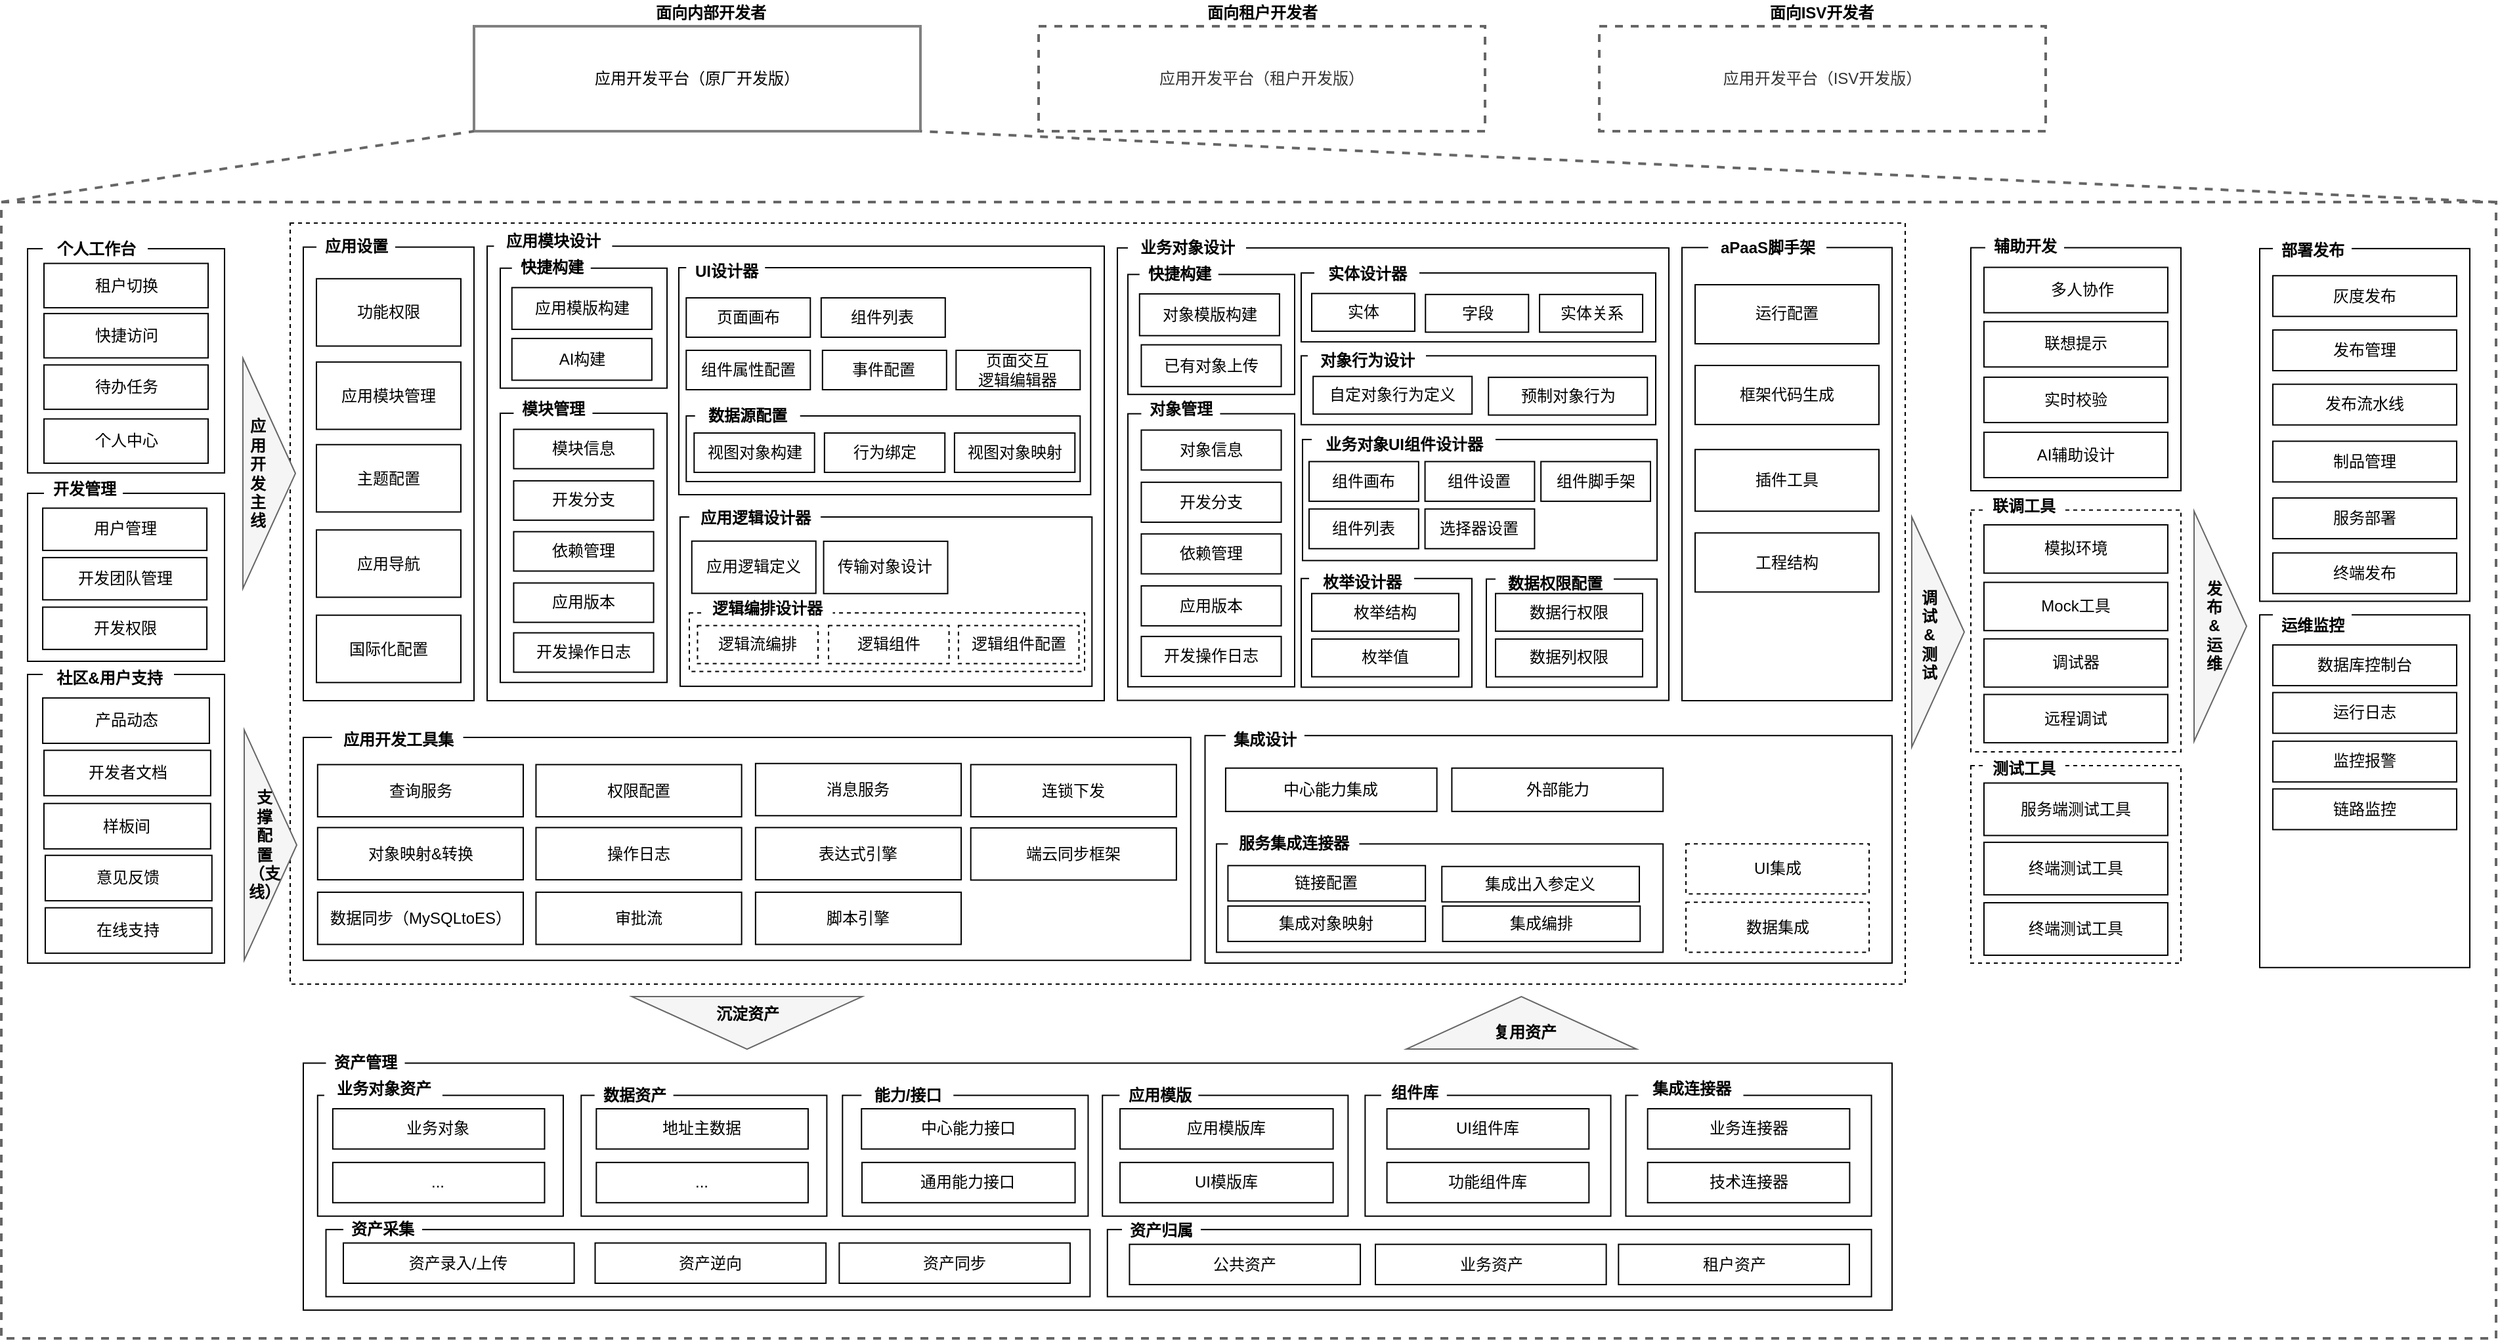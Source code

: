 <mxfile version="21.6.8" type="github">
  <diagram name="第 1 页" id="xmJqY_Tj51D9jGePW122">
    <mxGraphModel dx="2913" dy="1405" grid="1" gridSize="10" guides="1" tooltips="1" connect="1" arrows="1" fold="1" page="1" pageScale="1" pageWidth="827" pageHeight="1169" math="0" shadow="0">
      <root>
        <mxCell id="0" />
        <mxCell id="1" parent="0" />
        <mxCell id="SXPwLM-RpyXHiSAYzyNN-1" value="" style="rounded=0;whiteSpace=wrap;html=1;dashed=1;" vertex="1" parent="1">
          <mxGeometry x="30" y="180" width="1230" height="580" as="geometry" />
        </mxCell>
        <mxCell id="SXPwLM-RpyXHiSAYzyNN-2" value="" style="rounded=0;whiteSpace=wrap;html=1;dashed=1;strokeWidth=2;strokeColor=#666666;fontColor=#333333;fillColor=none;" vertex="1" parent="1">
          <mxGeometry x="-190" y="164" width="1900" height="866" as="geometry" />
        </mxCell>
        <mxCell id="SXPwLM-RpyXHiSAYzyNN-3" value="" style="triangle;whiteSpace=wrap;html=1;strokeColor=#666666;fillColor=#f5f5f5;rotation=0;fontColor=#333333;" vertex="1" parent="1">
          <mxGeometry x="1480" y="399.6" width="40" height="175.36" as="geometry" />
        </mxCell>
        <mxCell id="SXPwLM-RpyXHiSAYzyNN-4" value="应用开发平台（原厂开发版）" style="rounded=0;whiteSpace=wrap;html=1;strokeWidth=2;strokeColor=#808080;" vertex="1" parent="1">
          <mxGeometry x="170" y="30" width="340" height="80" as="geometry" />
        </mxCell>
        <mxCell id="SXPwLM-RpyXHiSAYzyNN-5" value="&lt;span&gt;应用开发平台（租户开发版）&lt;/span&gt;" style="rounded=0;whiteSpace=wrap;html=1;dashed=1;strokeWidth=2;strokeColor=#666666;fontColor=#333333;fillColor=none;" vertex="1" parent="1">
          <mxGeometry x="600" y="30" width="340" height="80" as="geometry" />
        </mxCell>
        <mxCell id="SXPwLM-RpyXHiSAYzyNN-6" value="应用开发平台（ISV开发版）" style="rounded=0;whiteSpace=wrap;html=1;dashed=1;strokeWidth=2;strokeColor=#666666;fontColor=#333333;fillColor=none;" vertex="1" parent="1">
          <mxGeometry x="1027" y="30" width="340" height="80" as="geometry" />
        </mxCell>
        <mxCell id="SXPwLM-RpyXHiSAYzyNN-7" value="" style="endArrow=none;html=1;entryX=1;entryY=1;entryDx=0;entryDy=0;dashed=1;exitX=1;exitY=0;exitDx=0;exitDy=0;strokeWidth=2;fillColor=#f5f5f5;strokeColor=#666666;" edge="1" parent="1" source="SXPwLM-RpyXHiSAYzyNN-2" target="SXPwLM-RpyXHiSAYzyNN-4">
          <mxGeometry width="50" height="50" relative="1" as="geometry">
            <mxPoint x="1240" y="160" as="sourcePoint" />
            <mxPoint x="180" y="130" as="targetPoint" />
          </mxGeometry>
        </mxCell>
        <mxCell id="SXPwLM-RpyXHiSAYzyNN-8" value="&lt;b&gt;面向内部开发者&lt;/b&gt;" style="text;html=1;align=center;verticalAlign=middle;resizable=0;points=[];autosize=1;" vertex="1" parent="1">
          <mxGeometry x="300" y="10" width="100" height="20" as="geometry" />
        </mxCell>
        <mxCell id="SXPwLM-RpyXHiSAYzyNN-9" value="&lt;b&gt;面向租户开发者&lt;/b&gt;" style="text;html=1;align=center;verticalAlign=middle;resizable=0;points=[];autosize=1;" vertex="1" parent="1">
          <mxGeometry x="720" y="10" width="100" height="20" as="geometry" />
        </mxCell>
        <mxCell id="SXPwLM-RpyXHiSAYzyNN-10" value="&lt;b&gt;面向ISV开发者&lt;/b&gt;" style="text;html=1;align=center;verticalAlign=middle;resizable=0;points=[];autosize=1;" vertex="1" parent="1">
          <mxGeometry x="1151" y="10" width="90" height="20" as="geometry" />
        </mxCell>
        <mxCell id="SXPwLM-RpyXHiSAYzyNN-11" value="" style="endArrow=none;html=1;entryX=0;entryY=1;entryDx=0;entryDy=0;dashed=1;exitX=0;exitY=0;exitDx=0;exitDy=0;strokeWidth=2;fillColor=#f5f5f5;strokeColor=#666666;" edge="1" parent="1" source="SXPwLM-RpyXHiSAYzyNN-2" target="SXPwLM-RpyXHiSAYzyNN-4">
          <mxGeometry width="50" height="50" relative="1" as="geometry">
            <mxPoint x="1930" y="10" as="sourcePoint" />
            <mxPoint x="1881.02" y="-199.08" as="targetPoint" />
          </mxGeometry>
        </mxCell>
        <mxCell id="SXPwLM-RpyXHiSAYzyNN-12" value="" style="rounded=0;whiteSpace=wrap;html=1;dashed=1;" vertex="1" parent="1">
          <mxGeometry x="1310" y="593.5" width="160" height="150.5" as="geometry" />
        </mxCell>
        <mxCell id="SXPwLM-RpyXHiSAYzyNN-13" value="" style="rounded=0;whiteSpace=wrap;html=1;dashed=1;" vertex="1" parent="1">
          <mxGeometry x="1310" y="398.73" width="160" height="184.27" as="geometry" />
        </mxCell>
        <mxCell id="SXPwLM-RpyXHiSAYzyNN-14" value="" style="rounded=0;whiteSpace=wrap;html=1;" vertex="1" parent="1">
          <mxGeometry x="180" y="197.62" width="470" height="346.38" as="geometry" />
        </mxCell>
        <mxCell id="SXPwLM-RpyXHiSAYzyNN-15" value="" style="rounded=0;whiteSpace=wrap;html=1;" vertex="1" parent="1">
          <mxGeometry x="1090" y="198.67" width="160" height="345.33" as="geometry" />
        </mxCell>
        <mxCell id="SXPwLM-RpyXHiSAYzyNN-16" value="&lt;b&gt;aPaaS脚手架&lt;/b&gt;" style="text;html=1;align=center;verticalAlign=middle;resizable=0;points=[];autosize=1;fillColor=#ffffff;dashed=1;" vertex="1" parent="1">
          <mxGeometry x="1110" y="188.79" width="90" height="20" as="geometry" />
        </mxCell>
        <mxCell id="SXPwLM-RpyXHiSAYzyNN-17" value="" style="rounded=0;whiteSpace=wrap;html=1;" vertex="1" parent="1">
          <mxGeometry x="326" y="214" width="313.65" height="173" as="geometry" />
        </mxCell>
        <mxCell id="SXPwLM-RpyXHiSAYzyNN-18" value="&lt;b&gt;应用模块设计&lt;/b&gt;" style="text;html=1;align=center;verticalAlign=middle;resizable=0;points=[];autosize=1;fillColor=#ffffff;" vertex="1" parent="1">
          <mxGeometry x="185.215" y="184" width="90" height="20" as="geometry" />
        </mxCell>
        <mxCell id="SXPwLM-RpyXHiSAYzyNN-19" value="&lt;b&gt;UI设计器&lt;/b&gt;" style="text;html=1;align=center;verticalAlign=middle;resizable=0;points=[];autosize=1;fillColor=#ffffff;" vertex="1" parent="1">
          <mxGeometry x="331.645" y="207.0" width="60" height="20" as="geometry" />
        </mxCell>
        <mxCell id="SXPwLM-RpyXHiSAYzyNN-20" value="" style="rounded=0;whiteSpace=wrap;html=1;" vertex="1" parent="1">
          <mxGeometry x="331.65" y="326.99" width="300" height="50.01" as="geometry" />
        </mxCell>
        <mxCell id="SXPwLM-RpyXHiSAYzyNN-21" value="页面画布" style="rounded=0;whiteSpace=wrap;html=1;" vertex="1" parent="1">
          <mxGeometry x="331.65" y="237" width="94.49" height="30" as="geometry" />
        </mxCell>
        <mxCell id="SXPwLM-RpyXHiSAYzyNN-22" value="事件配置" style="rounded=0;whiteSpace=wrap;html=1;" vertex="1" parent="1">
          <mxGeometry x="435.4" y="277.0" width="94.49" height="30" as="geometry" />
        </mxCell>
        <mxCell id="SXPwLM-RpyXHiSAYzyNN-23" value="组件列表" style="rounded=0;whiteSpace=wrap;html=1;" vertex="1" parent="1">
          <mxGeometry x="434.41" y="237" width="94.49" height="30" as="geometry" />
        </mxCell>
        <mxCell id="SXPwLM-RpyXHiSAYzyNN-24" value="页面交互&lt;br&gt;逻辑编辑器" style="rounded=0;whiteSpace=wrap;html=1;" vertex="1" parent="1">
          <mxGeometry x="537.16" y="277.0" width="94.49" height="30" as="geometry" />
        </mxCell>
        <mxCell id="SXPwLM-RpyXHiSAYzyNN-25" value="" style="rounded=0;whiteSpace=wrap;html=1;" vertex="1" parent="1">
          <mxGeometry x="327" y="404" width="313.65" height="129.05" as="geometry" />
        </mxCell>
        <mxCell id="SXPwLM-RpyXHiSAYzyNN-26" value="&lt;b&gt;应用逻辑设计器&lt;/b&gt;" style="text;html=1;align=center;verticalAlign=middle;resizable=0;points=[];autosize=1;fillColor=#ffffff;" vertex="1" parent="1">
          <mxGeometry x="333.995" y="395.31" width="100" height="20" as="geometry" />
        </mxCell>
        <mxCell id="SXPwLM-RpyXHiSAYzyNN-27" value="组件属性配置" style="rounded=0;whiteSpace=wrap;html=1;" vertex="1" parent="1">
          <mxGeometry x="331.65" y="277.0" width="94.49" height="30" as="geometry" />
        </mxCell>
        <mxCell id="SXPwLM-RpyXHiSAYzyNN-28" value="&lt;span&gt;&lt;b&gt;数据源配置&lt;/b&gt;&lt;/span&gt;" style="text;html=1;align=center;verticalAlign=middle;resizable=0;points=[];autosize=1;fillColor=#ffffff;" vertex="1" parent="1">
          <mxGeometry x="338.35" y="317.0" width="80" height="20" as="geometry" />
        </mxCell>
        <mxCell id="SXPwLM-RpyXHiSAYzyNN-29" value="终端测试工具" style="rounded=0;whiteSpace=wrap;html=1;fillColor=#ffffff;" vertex="1" parent="1">
          <mxGeometry x="1320" y="651.94" width="140" height="40" as="geometry" />
        </mxCell>
        <mxCell id="SXPwLM-RpyXHiSAYzyNN-30" value="服务端测试工具" style="rounded=0;whiteSpace=wrap;html=1;fillColor=#ffffff;" vertex="1" parent="1">
          <mxGeometry x="1320" y="606.75" width="140" height="40" as="geometry" />
        </mxCell>
        <mxCell id="SXPwLM-RpyXHiSAYzyNN-31" value="终端测试工具" style="rounded=0;whiteSpace=wrap;html=1;fillColor=#ffffff;" vertex="1" parent="1">
          <mxGeometry x="1320" y="698.0" width="140" height="40" as="geometry" />
        </mxCell>
        <mxCell id="SXPwLM-RpyXHiSAYzyNN-32" value="" style="rounded=0;whiteSpace=wrap;html=1;" vertex="1" parent="1">
          <mxGeometry x="1310" y="198.77" width="160" height="185.23" as="geometry" />
        </mxCell>
        <mxCell id="SXPwLM-RpyXHiSAYzyNN-33" value="&lt;b&gt;辅助开发&lt;/b&gt;" style="text;html=1;align=center;verticalAlign=middle;resizable=0;points=[];autosize=1;fillColor=#ffffff;dashed=1;" vertex="1" parent="1">
          <mxGeometry x="1321" y="187.79" width="60" height="20" as="geometry" />
        </mxCell>
        <mxCell id="SXPwLM-RpyXHiSAYzyNN-34" value="&lt;b&gt;联调工具&lt;/b&gt;" style="text;html=1;align=center;verticalAlign=middle;resizable=0;points=[];autosize=1;fillColor=#ffffff;dashed=1;" vertex="1" parent="1">
          <mxGeometry x="1320" y="386.27" width="60" height="20" as="geometry" />
        </mxCell>
        <mxCell id="SXPwLM-RpyXHiSAYzyNN-35" value="&lt;b&gt;测试工具&lt;/b&gt;" style="text;html=1;align=center;verticalAlign=middle;resizable=0;points=[];autosize=1;fillColor=#ffffff;" vertex="1" parent="1">
          <mxGeometry x="1320" y="586" width="60" height="20" as="geometry" />
        </mxCell>
        <mxCell id="SXPwLM-RpyXHiSAYzyNN-36" value="运行配置" style="rounded=0;whiteSpace=wrap;html=1;" vertex="1" parent="1">
          <mxGeometry x="1100" y="226.98" width="140" height="45.027" as="geometry" />
        </mxCell>
        <mxCell id="SXPwLM-RpyXHiSAYzyNN-37" value="框架代码生成" style="rounded=0;whiteSpace=wrap;html=1;" vertex="1" parent="1">
          <mxGeometry x="1100" y="288.527" width="140" height="45.027" as="geometry" />
        </mxCell>
        <mxCell id="SXPwLM-RpyXHiSAYzyNN-38" value="插件工具" style="rounded=0;whiteSpace=wrap;html=1;fillColor=#ffffff;" vertex="1" parent="1">
          <mxGeometry x="1100" y="352.6" width="140" height="47" as="geometry" />
        </mxCell>
        <mxCell id="SXPwLM-RpyXHiSAYzyNN-39" value="" style="group" vertex="1" connectable="0" parent="1">
          <mxGeometry x="40" y="810" width="1210" height="198.45" as="geometry" />
        </mxCell>
        <mxCell id="SXPwLM-RpyXHiSAYzyNN-40" value="" style="group" vertex="1" connectable="0" parent="SXPwLM-RpyXHiSAYzyNN-39">
          <mxGeometry width="1210" height="198.45" as="geometry" />
        </mxCell>
        <mxCell id="SXPwLM-RpyXHiSAYzyNN-41" value="" style="rounded=0;whiteSpace=wrap;html=1;" vertex="1" parent="SXPwLM-RpyXHiSAYzyNN-40">
          <mxGeometry y="10.229" width="1210" height="188.221" as="geometry" />
        </mxCell>
        <mxCell id="SXPwLM-RpyXHiSAYzyNN-42" value="&lt;b&gt;资产管理&lt;/b&gt;" style="text;html=1;align=center;verticalAlign=middle;resizable=0;points=[];autosize=1;fillColor=#ffffff;" vertex="1" parent="SXPwLM-RpyXHiSAYzyNN-40">
          <mxGeometry x="17.263" width="60" height="20" as="geometry" />
        </mxCell>
        <mxCell id="SXPwLM-RpyXHiSAYzyNN-43" value="" style="group" vertex="1" connectable="0" parent="SXPwLM-RpyXHiSAYzyNN-40">
          <mxGeometry x="17.263" y="126.844" width="1177.043" height="61.376" as="geometry" />
        </mxCell>
        <mxCell id="SXPwLM-RpyXHiSAYzyNN-44" value="" style="rounded=0;whiteSpace=wrap;html=1;fillColor=#ffffff;" vertex="1" parent="SXPwLM-RpyXHiSAYzyNN-43">
          <mxGeometry y="10.229" width="581.909" height="51.147" as="geometry" />
        </mxCell>
        <mxCell id="SXPwLM-RpyXHiSAYzyNN-45" value="&lt;b&gt;资产采集&lt;/b&gt;" style="text;html=1;align=center;verticalAlign=middle;resizable=0;points=[];autosize=1;fillColor=#ffffff;" vertex="1" parent="SXPwLM-RpyXHiSAYzyNN-43">
          <mxGeometry x="13.225" width="60" height="20" as="geometry" />
        </mxCell>
        <mxCell id="SXPwLM-RpyXHiSAYzyNN-46" value="资产录入/上传" style="rounded=0;whiteSpace=wrap;html=1;fillColor=#ffffff;" vertex="1" parent="SXPwLM-RpyXHiSAYzyNN-43">
          <mxGeometry x="13.225" y="20.459" width="175.814" height="30.688" as="geometry" />
        </mxCell>
        <mxCell id="SXPwLM-RpyXHiSAYzyNN-47" value="资产逆向" style="rounded=0;whiteSpace=wrap;html=1;fillColor=#ffffff;" vertex="1" parent="SXPwLM-RpyXHiSAYzyNN-43">
          <mxGeometry x="204.991" y="20.459" width="175.814" height="30.688" as="geometry" />
        </mxCell>
        <mxCell id="SXPwLM-RpyXHiSAYzyNN-48" value="资产同步" style="rounded=0;whiteSpace=wrap;html=1;fillColor=#ffffff;" vertex="1" parent="SXPwLM-RpyXHiSAYzyNN-43">
          <mxGeometry x="390.91" y="20.459" width="175.814" height="30.688" as="geometry" />
        </mxCell>
        <mxCell id="SXPwLM-RpyXHiSAYzyNN-49" value="" style="rounded=0;whiteSpace=wrap;html=1;fillColor=#ffffff;" vertex="1" parent="SXPwLM-RpyXHiSAYzyNN-43">
          <mxGeometry x="595.134" y="10.229" width="581.909" height="51.147" as="geometry" />
        </mxCell>
        <mxCell id="SXPwLM-RpyXHiSAYzyNN-50" value="&lt;b&gt;资产归属&lt;/b&gt;" style="text;html=1;align=center;verticalAlign=middle;resizable=0;points=[];autosize=1;fillColor=#ffffff;" vertex="1" parent="SXPwLM-RpyXHiSAYzyNN-43">
          <mxGeometry x="606.23" y="1.023" width="60" height="20" as="geometry" />
        </mxCell>
        <mxCell id="SXPwLM-RpyXHiSAYzyNN-51" value="公共资产" style="rounded=0;whiteSpace=wrap;html=1;fillColor=#ffffff;" vertex="1" parent="SXPwLM-RpyXHiSAYzyNN-43">
          <mxGeometry x="611.958" y="21.482" width="175.814" height="30.688" as="geometry" />
        </mxCell>
        <mxCell id="SXPwLM-RpyXHiSAYzyNN-52" value="业务资产" style="rounded=0;whiteSpace=wrap;html=1;fillColor=#ffffff;" vertex="1" parent="SXPwLM-RpyXHiSAYzyNN-43">
          <mxGeometry x="799.239" y="21.482" width="175.814" height="30.688" as="geometry" />
        </mxCell>
        <mxCell id="SXPwLM-RpyXHiSAYzyNN-53" value="租户资产" style="rounded=0;whiteSpace=wrap;html=1;fillColor=#ffffff;" vertex="1" parent="SXPwLM-RpyXHiSAYzyNN-43">
          <mxGeometry x="984.395" y="21.482" width="175.814" height="30.688" as="geometry" />
        </mxCell>
        <mxCell id="SXPwLM-RpyXHiSAYzyNN-54" value="" style="group" vertex="1" connectable="0" parent="SXPwLM-RpyXHiSAYzyNN-40">
          <mxGeometry x="10.901" y="20.459" width="1183.402" height="106.386" as="geometry" />
        </mxCell>
        <mxCell id="SXPwLM-RpyXHiSAYzyNN-55" value="" style="rounded=0;whiteSpace=wrap;html=1;fillColor=#ffffff;" vertex="1" parent="SXPwLM-RpyXHiSAYzyNN-54">
          <mxGeometry x="200.727" y="14.321" width="187.075" height="92.064" as="geometry" />
        </mxCell>
        <mxCell id="SXPwLM-RpyXHiSAYzyNN-56" value="" style="rounded=0;whiteSpace=wrap;html=1;fillColor=#ffffff;" vertex="1" parent="SXPwLM-RpyXHiSAYzyNN-54">
          <mxGeometry x="399.747" y="14.321" width="187.075" height="92.064" as="geometry" />
        </mxCell>
        <mxCell id="SXPwLM-RpyXHiSAYzyNN-57" value="" style="rounded=0;whiteSpace=wrap;html=1;fillColor=#ffffff;" vertex="1" parent="SXPwLM-RpyXHiSAYzyNN-54">
          <mxGeometry x="597.714" y="14.321" width="187.075" height="92.064" as="geometry" />
        </mxCell>
        <mxCell id="SXPwLM-RpyXHiSAYzyNN-58" value="" style="rounded=0;whiteSpace=wrap;html=1;fillColor=#ffffff;" vertex="1" parent="SXPwLM-RpyXHiSAYzyNN-54">
          <mxGeometry x="797.786" y="14.321" width="187.075" height="92.064" as="geometry" />
        </mxCell>
        <mxCell id="SXPwLM-RpyXHiSAYzyNN-59" value="&lt;b&gt;应用模版&lt;/b&gt;" style="text;html=1;align=center;verticalAlign=middle;resizable=0;points=[];autosize=1;fillColor=#ffffff;" vertex="1" parent="SXPwLM-RpyXHiSAYzyNN-54">
          <mxGeometry x="610.762" y="4.092" width="60" height="20" as="geometry" />
        </mxCell>
        <mxCell id="SXPwLM-RpyXHiSAYzyNN-60" value="&lt;b&gt;组件库&lt;/b&gt;" style="text;html=1;align=center;verticalAlign=middle;resizable=0;points=[];autosize=1;fillColor=#ffffff;" vertex="1" parent="SXPwLM-RpyXHiSAYzyNN-54">
          <mxGeometry x="810.007" y="2.048" width="50" height="20" as="geometry" />
        </mxCell>
        <mxCell id="SXPwLM-RpyXHiSAYzyNN-61" value="UI组件库" style="rounded=0;whiteSpace=wrap;html=1;fillColor=#ffffff;" vertex="1" parent="SXPwLM-RpyXHiSAYzyNN-54">
          <mxGeometry x="814.391" y="24.55" width="153.866" height="30.688" as="geometry" />
        </mxCell>
        <mxCell id="SXPwLM-RpyXHiSAYzyNN-62" value="应用模版库" style="rounded=0;whiteSpace=wrap;html=1;fillColor=#ffffff;" vertex="1" parent="SXPwLM-RpyXHiSAYzyNN-54">
          <mxGeometry x="611.119" y="24.55" width="162.297" height="30.688" as="geometry" />
        </mxCell>
        <mxCell id="SXPwLM-RpyXHiSAYzyNN-63" value="功能组件库" style="rounded=0;whiteSpace=wrap;html=1;fillColor=#ffffff;" vertex="1" parent="SXPwLM-RpyXHiSAYzyNN-54">
          <mxGeometry x="814.391" y="65.468" width="153.866" height="30.688" as="geometry" />
        </mxCell>
        <mxCell id="SXPwLM-RpyXHiSAYzyNN-64" value="&lt;b&gt;能力/接口&lt;/b&gt;" style="text;html=1;align=center;verticalAlign=middle;resizable=0;points=[];autosize=1;fillColor=#ffffff;" vertex="1" parent="SXPwLM-RpyXHiSAYzyNN-54">
          <mxGeometry x="414.224" y="4.092" width="70" height="20" as="geometry" />
        </mxCell>
        <mxCell id="SXPwLM-RpyXHiSAYzyNN-65" value="通用能力接口" style="rounded=0;whiteSpace=wrap;html=1;fillColor=#ffffff;" vertex="1" parent="SXPwLM-RpyXHiSAYzyNN-54">
          <mxGeometry x="414.584" y="65.468" width="162.297" height="30.688" as="geometry" />
        </mxCell>
        <mxCell id="SXPwLM-RpyXHiSAYzyNN-66" value="&lt;b&gt;数据资产&lt;/b&gt;" style="text;html=1;align=center;verticalAlign=middle;resizable=0;points=[];autosize=1;fillColor=#ffffff;" vertex="1" parent="SXPwLM-RpyXHiSAYzyNN-54">
          <mxGeometry x="210.925" y="4.092" width="60" height="20" as="geometry" />
        </mxCell>
        <mxCell id="SXPwLM-RpyXHiSAYzyNN-67" value="地址主数据" style="rounded=0;whiteSpace=wrap;html=1;fillColor=#ffffff;" vertex="1" parent="SXPwLM-RpyXHiSAYzyNN-54">
          <mxGeometry x="212.275" y="24.55" width="161.294" height="30.688" as="geometry" />
        </mxCell>
        <mxCell id="SXPwLM-RpyXHiSAYzyNN-68" value="..." style="rounded=0;whiteSpace=wrap;html=1;fillColor=#ffffff;" vertex="1" parent="SXPwLM-RpyXHiSAYzyNN-54">
          <mxGeometry x="212.275" y="65.468" width="161.294" height="30.688" as="geometry" />
        </mxCell>
        <mxCell id="SXPwLM-RpyXHiSAYzyNN-69" value="中心能力接口" style="rounded=0;whiteSpace=wrap;html=1;fillColor=#ffffff;" vertex="1" parent="SXPwLM-RpyXHiSAYzyNN-54">
          <mxGeometry x="414.218" y="24.55" width="162.65" height="30.688" as="geometry" />
        </mxCell>
        <mxCell id="SXPwLM-RpyXHiSAYzyNN-70" value="UI模版库" style="rounded=0;whiteSpace=wrap;html=1;fillColor=#ffffff;" vertex="1" parent="SXPwLM-RpyXHiSAYzyNN-54">
          <mxGeometry x="611.119" y="65.468" width="162.297" height="30.688" as="geometry" />
        </mxCell>
        <mxCell id="SXPwLM-RpyXHiSAYzyNN-71" value="" style="rounded=0;whiteSpace=wrap;html=1;fillColor=#ffffff;" vertex="1" parent="SXPwLM-RpyXHiSAYzyNN-54">
          <mxGeometry x="996.327" y="14.321" width="187.075" height="92.064" as="geometry" />
        </mxCell>
        <mxCell id="SXPwLM-RpyXHiSAYzyNN-72" value="&lt;b&gt;集成连接器&lt;/b&gt;" style="text;html=1;align=center;verticalAlign=middle;resizable=0;points=[];autosize=1;fillColor=#ffffff;" vertex="1" parent="SXPwLM-RpyXHiSAYzyNN-54">
          <mxGeometry x="1005.837" y="0.002" width="80" height="20" as="geometry" />
        </mxCell>
        <mxCell id="SXPwLM-RpyXHiSAYzyNN-73" value="业务连接器" style="rounded=0;whiteSpace=wrap;html=1;fillColor=#ffffff;" vertex="1" parent="SXPwLM-RpyXHiSAYzyNN-54">
          <mxGeometry x="1012.932" y="24.55" width="153.866" height="30.688" as="geometry" />
        </mxCell>
        <mxCell id="SXPwLM-RpyXHiSAYzyNN-74" value="技术连接器" style="rounded=0;whiteSpace=wrap;html=1;fillColor=#ffffff;" vertex="1" parent="SXPwLM-RpyXHiSAYzyNN-54">
          <mxGeometry x="1012.932" y="65.468" width="153.866" height="30.688" as="geometry" />
        </mxCell>
        <mxCell id="SXPwLM-RpyXHiSAYzyNN-75" value="" style="rounded=0;whiteSpace=wrap;html=1;fillColor=#ffffff;" vertex="1" parent="SXPwLM-RpyXHiSAYzyNN-54">
          <mxGeometry y="14.321" width="187.075" height="92.064" as="geometry" />
        </mxCell>
        <mxCell id="SXPwLM-RpyXHiSAYzyNN-76" value="业务对象" style="rounded=0;whiteSpace=wrap;html=1;fillColor=#ffffff;" vertex="1" parent="SXPwLM-RpyXHiSAYzyNN-54">
          <mxGeometry x="11.548" y="24.55" width="161.294" height="30.688" as="geometry" />
        </mxCell>
        <mxCell id="SXPwLM-RpyXHiSAYzyNN-77" value="..." style="rounded=0;whiteSpace=wrap;html=1;fillColor=#ffffff;" vertex="1" parent="SXPwLM-RpyXHiSAYzyNN-54">
          <mxGeometry x="11.548" y="65.468" width="161.294" height="30.688" as="geometry" />
        </mxCell>
        <mxCell id="SXPwLM-RpyXHiSAYzyNN-78" value="&lt;b&gt;业务对象资产&lt;/b&gt;" style="text;html=1;align=center;verticalAlign=middle;resizable=0;points=[];autosize=1;fillColor=#ffffff;" vertex="1" parent="SXPwLM-RpyXHiSAYzyNN-54">
          <mxGeometry x="5.065" width="90" height="20" as="geometry" />
        </mxCell>
        <mxCell id="SXPwLM-RpyXHiSAYzyNN-79" value="工程结构" style="rounded=0;whiteSpace=wrap;html=1;" vertex="1" parent="1">
          <mxGeometry x="1100" y="416.157" width="140" height="45.027" as="geometry" />
        </mxCell>
        <mxCell id="SXPwLM-RpyXHiSAYzyNN-80" value="" style="group" vertex="1" connectable="0" parent="1">
          <mxGeometry x="337.65" y="340" width="290" height="30" as="geometry" />
        </mxCell>
        <mxCell id="SXPwLM-RpyXHiSAYzyNN-81" value="视图对象构建" style="rounded=0;whiteSpace=wrap;html=1;fillColor=#ffffff;" vertex="1" parent="SXPwLM-RpyXHiSAYzyNN-80">
          <mxGeometry width="91.707" height="29.999" as="geometry" />
        </mxCell>
        <mxCell id="SXPwLM-RpyXHiSAYzyNN-82" value="&lt;span&gt;行为绑定&lt;/span&gt;" style="rounded=0;whiteSpace=wrap;html=1;fillColor=#ffffff;" vertex="1" parent="SXPwLM-RpyXHiSAYzyNN-80">
          <mxGeometry x="99.265" y="0.001" width="91.707" height="29.999" as="geometry" />
        </mxCell>
        <mxCell id="SXPwLM-RpyXHiSAYzyNN-83" value="视图对象映射" style="rounded=0;whiteSpace=wrap;html=1;fillColor=#ffffff;" vertex="1" parent="SXPwLM-RpyXHiSAYzyNN-80">
          <mxGeometry x="198.293" y="0.001" width="91.707" height="29.999" as="geometry" />
        </mxCell>
        <mxCell id="SXPwLM-RpyXHiSAYzyNN-84" value="" style="rounded=0;whiteSpace=wrap;html=1;dashed=1;" vertex="1" parent="1">
          <mxGeometry x="334" y="477.1" width="301" height="44.66" as="geometry" />
        </mxCell>
        <mxCell id="SXPwLM-RpyXHiSAYzyNN-85" value="" style="group" vertex="1" connectable="0" parent="1">
          <mxGeometry x="340.225" y="486.76" width="290.521" height="29.0" as="geometry" />
        </mxCell>
        <mxCell id="SXPwLM-RpyXHiSAYzyNN-86" value="逻辑流编排" style="rounded=0;whiteSpace=wrap;html=1;fillColor=#ffffff;dashed=1;" vertex="1" parent="SXPwLM-RpyXHiSAYzyNN-85">
          <mxGeometry width="91.792" height="29.0" as="geometry" />
        </mxCell>
        <mxCell id="SXPwLM-RpyXHiSAYzyNN-87" value="逻辑组件" style="rounded=0;whiteSpace=wrap;html=1;fillColor=#ffffff;dashed=1;" vertex="1" parent="SXPwLM-RpyXHiSAYzyNN-85">
          <mxGeometry x="99.778" width="91.792" height="29.0" as="geometry" />
        </mxCell>
        <mxCell id="SXPwLM-RpyXHiSAYzyNN-88" value="逻辑组件配置" style="rounded=0;whiteSpace=wrap;html=1;fillColor=#ffffff;dashed=1;" vertex="1" parent="SXPwLM-RpyXHiSAYzyNN-85">
          <mxGeometry x="198.729" width="91.792" height="29.0" as="geometry" />
        </mxCell>
        <mxCell id="SXPwLM-RpyXHiSAYzyNN-89" value="&lt;span&gt;&lt;b&gt;逻辑编排设计器&lt;/b&gt;&lt;/span&gt;" style="text;html=1;align=center;verticalAlign=middle;resizable=0;points=[];autosize=1;fillColor=#ffffff;" vertex="1" parent="1">
          <mxGeometry x="343.234" y="464" width="100" height="20" as="geometry" />
        </mxCell>
        <mxCell id="SXPwLM-RpyXHiSAYzyNN-90" value="" style="rounded=0;whiteSpace=wrap;html=1;" vertex="1" parent="1">
          <mxGeometry x="190" y="324.94" width="127" height="205.17" as="geometry" />
        </mxCell>
        <mxCell id="SXPwLM-RpyXHiSAYzyNN-91" value="" style="rounded=0;whiteSpace=wrap;html=1;" vertex="1" parent="1">
          <mxGeometry x="190" y="214.38" width="127" height="91.44" as="geometry" />
        </mxCell>
        <mxCell id="SXPwLM-RpyXHiSAYzyNN-92" value="&lt;b&gt;快捷构建&lt;/b&gt;" style="text;html=1;align=center;verticalAlign=middle;resizable=0;points=[];autosize=1;fillColor=#ffffff;" vertex="1" parent="1">
          <mxGeometry x="198.881" y="204" width="60" height="20" as="geometry" />
        </mxCell>
        <mxCell id="SXPwLM-RpyXHiSAYzyNN-93" value="应用模版构建" style="rounded=0;whiteSpace=wrap;html=1;fillColor=#ffffff;" vertex="1" parent="1">
          <mxGeometry x="198.881" y="229.19" width="106.573" height="31.82" as="geometry" />
        </mxCell>
        <mxCell id="SXPwLM-RpyXHiSAYzyNN-94" value="AI构建" style="rounded=0;whiteSpace=wrap;html=1;fillColor=#ffffff;" vertex="1" parent="1">
          <mxGeometry x="198.881" y="267.94" width="106.573" height="31.82" as="geometry" />
        </mxCell>
        <mxCell id="SXPwLM-RpyXHiSAYzyNN-95" value="&lt;b&gt;模块管理&lt;/b&gt;" style="text;html=1;align=center;verticalAlign=middle;resizable=0;points=[];autosize=1;fillColor=#ffffff;" vertex="1" parent="1">
          <mxGeometry x="200.213" y="311.59" width="60" height="20" as="geometry" />
        </mxCell>
        <mxCell id="SXPwLM-RpyXHiSAYzyNN-96" value="模块信息" style="rounded=0;whiteSpace=wrap;html=1;fillColor=#ffffff;" vertex="1" parent="1">
          <mxGeometry x="200.213" y="337.21" width="106.573" height="30.0" as="geometry" />
        </mxCell>
        <mxCell id="SXPwLM-RpyXHiSAYzyNN-97" value="依赖管理" style="rounded=0;whiteSpace=wrap;html=1;fillColor=#ffffff;" vertex="1" parent="1">
          <mxGeometry x="200.213" y="415.22" width="106.573" height="30.0" as="geometry" />
        </mxCell>
        <mxCell id="SXPwLM-RpyXHiSAYzyNN-98" value="开发分支" style="rounded=0;whiteSpace=wrap;html=1;fillColor=#ffffff;" vertex="1" parent="1">
          <mxGeometry x="200.213" y="376.44" width="106.573" height="30.0" as="geometry" />
        </mxCell>
        <mxCell id="SXPwLM-RpyXHiSAYzyNN-99" value="应用版本" style="rounded=0;whiteSpace=wrap;html=1;fillColor=#ffffff;" vertex="1" parent="1">
          <mxGeometry x="200.213" y="454.29" width="106.573" height="30.0" as="geometry" />
        </mxCell>
        <mxCell id="SXPwLM-RpyXHiSAYzyNN-100" value="开发操作日志" style="rounded=0;whiteSpace=wrap;html=1;fillColor=#ffffff;" vertex="1" parent="1">
          <mxGeometry x="200.213" y="492.29" width="106.573" height="30.0" as="geometry" />
        </mxCell>
        <mxCell id="SXPwLM-RpyXHiSAYzyNN-101" value="" style="group" vertex="1" connectable="0" parent="1">
          <mxGeometry x="40" y="187.79" width="130" height="356.21" as="geometry" />
        </mxCell>
        <mxCell id="SXPwLM-RpyXHiSAYzyNN-102" value="" style="group" vertex="1" connectable="0" parent="SXPwLM-RpyXHiSAYzyNN-101">
          <mxGeometry y="10.527" width="130" height="345.683" as="geometry" />
        </mxCell>
        <mxCell id="SXPwLM-RpyXHiSAYzyNN-103" value="" style="rounded=0;whiteSpace=wrap;html=1;" vertex="1" parent="SXPwLM-RpyXHiSAYzyNN-102">
          <mxGeometry width="130" height="345.683" as="geometry" />
        </mxCell>
        <mxCell id="SXPwLM-RpyXHiSAYzyNN-104" value="应用模块管理" style="rounded=0;whiteSpace=wrap;html=1;" vertex="1" parent="SXPwLM-RpyXHiSAYzyNN-102">
          <mxGeometry x="10" y="87.576" width="110" height="51.328" as="geometry" />
        </mxCell>
        <mxCell id="SXPwLM-RpyXHiSAYzyNN-105" value="应用导航" style="rounded=0;whiteSpace=wrap;html=1;" vertex="1" parent="SXPwLM-RpyXHiSAYzyNN-102">
          <mxGeometry x="10" y="215.527" width="110" height="51.328" as="geometry" />
        </mxCell>
        <mxCell id="SXPwLM-RpyXHiSAYzyNN-106" value="国际化配置" style="rounded=0;whiteSpace=wrap;html=1;" vertex="1" parent="SXPwLM-RpyXHiSAYzyNN-102">
          <mxGeometry x="10" y="280.53" width="110" height="51.328" as="geometry" />
        </mxCell>
        <mxCell id="SXPwLM-RpyXHiSAYzyNN-107" value="主题配置" style="rounded=0;whiteSpace=wrap;html=1;" vertex="1" parent="SXPwLM-RpyXHiSAYzyNN-102">
          <mxGeometry x="10" y="150.541" width="110" height="51.328" as="geometry" />
        </mxCell>
        <mxCell id="SXPwLM-RpyXHiSAYzyNN-108" value="功能权限" style="rounded=0;whiteSpace=wrap;html=1;" vertex="1" parent="SXPwLM-RpyXHiSAYzyNN-102">
          <mxGeometry x="10" y="24.095" width="110" height="51.328" as="geometry" />
        </mxCell>
        <mxCell id="SXPwLM-RpyXHiSAYzyNN-109" value="&lt;b&gt;应用设置&lt;/b&gt;" style="text;html=1;align=center;verticalAlign=middle;resizable=0;points=[];autosize=1;fillColor=#ffffff;" vertex="1" parent="SXPwLM-RpyXHiSAYzyNN-101">
          <mxGeometry x="9.995" width="60" height="20" as="geometry" />
        </mxCell>
        <mxCell id="SXPwLM-RpyXHiSAYzyNN-110" value="" style="group" vertex="1" connectable="0" parent="1">
          <mxGeometry x="660" y="188.79" width="420" height="355" as="geometry" />
        </mxCell>
        <mxCell id="SXPwLM-RpyXHiSAYzyNN-111" value="" style="rounded=0;whiteSpace=wrap;html=1;" vertex="1" parent="SXPwLM-RpyXHiSAYzyNN-110">
          <mxGeometry y="10.143" width="420" height="344.857" as="geometry" />
        </mxCell>
        <mxCell id="SXPwLM-RpyXHiSAYzyNN-112" value="&lt;b&gt;业务对象设计&lt;/b&gt;" style="text;html=1;align=center;verticalAlign=middle;resizable=0;points=[];autosize=1;fillColor=#ffffff;" vertex="1" parent="SXPwLM-RpyXHiSAYzyNN-110">
          <mxGeometry x="7.995" width="90" height="20" as="geometry" />
        </mxCell>
        <mxCell id="SXPwLM-RpyXHiSAYzyNN-113" value="" style="group" vertex="1" connectable="0" parent="SXPwLM-RpyXHiSAYzyNN-110">
          <mxGeometry x="140" y="20.343" width="271" height="324.571" as="geometry" />
        </mxCell>
        <mxCell id="SXPwLM-RpyXHiSAYzyNN-114" value="" style="rounded=0;whiteSpace=wrap;html=1;" vertex="1" parent="SXPwLM-RpyXHiSAYzyNN-113">
          <mxGeometry y="8.913" width="270" height="52.493" as="geometry" />
        </mxCell>
        <mxCell id="SXPwLM-RpyXHiSAYzyNN-115" value="&lt;b&gt;实体设计器&lt;/b&gt;" style="text;html=1;align=center;verticalAlign=middle;resizable=0;points=[];autosize=1;fillColor=#ffffff;" vertex="1" parent="SXPwLM-RpyXHiSAYzyNN-113">
          <mxGeometry x="10" width="80" height="20" as="geometry" />
        </mxCell>
        <mxCell id="SXPwLM-RpyXHiSAYzyNN-116" value="" style="rounded=0;whiteSpace=wrap;html=1;" vertex="1" parent="SXPwLM-RpyXHiSAYzyNN-113">
          <mxGeometry y="241.753" width="130" height="82.818" as="geometry" />
        </mxCell>
        <mxCell id="SXPwLM-RpyXHiSAYzyNN-117" value="&lt;span&gt;&lt;b&gt;枚举设计器&lt;/b&gt;&lt;/span&gt;" style="text;html=1;align=center;verticalAlign=middle;resizable=0;points=[];autosize=1;fillColor=#ffffff;" vertex="1" parent="SXPwLM-RpyXHiSAYzyNN-113">
          <mxGeometry x="6" y="234.402" width="80" height="20" as="geometry" />
        </mxCell>
        <mxCell id="SXPwLM-RpyXHiSAYzyNN-118" value="" style="group" vertex="1" connectable="0" parent="SXPwLM-RpyXHiSAYzyNN-113">
          <mxGeometry x="8" y="24.562" width="252.048" height="29.456" as="geometry" />
        </mxCell>
        <mxCell id="SXPwLM-RpyXHiSAYzyNN-119" value="实体" style="rounded=0;whiteSpace=wrap;html=1;" vertex="1" parent="SXPwLM-RpyXHiSAYzyNN-118">
          <mxGeometry width="78.511" height="28.738" as="geometry" />
        </mxCell>
        <mxCell id="SXPwLM-RpyXHiSAYzyNN-120" value="字段" style="rounded=0;whiteSpace=wrap;html=1;" vertex="1" parent="SXPwLM-RpyXHiSAYzyNN-118">
          <mxGeometry x="86.633" y="0.718" width="78.511" height="28.738" as="geometry" />
        </mxCell>
        <mxCell id="SXPwLM-RpyXHiSAYzyNN-121" value="实体关系" style="rounded=0;whiteSpace=wrap;html=1;" vertex="1" parent="SXPwLM-RpyXHiSAYzyNN-118">
          <mxGeometry x="173.537" y="0.718" width="78.511" height="28.738" as="geometry" />
        </mxCell>
        <mxCell id="SXPwLM-RpyXHiSAYzyNN-122" value="枚举结构" style="rounded=0;whiteSpace=wrap;html=1;" vertex="1" parent="SXPwLM-RpyXHiSAYzyNN-113">
          <mxGeometry x="8" y="253.201" width="112" height="28.738" as="geometry" />
        </mxCell>
        <mxCell id="SXPwLM-RpyXHiSAYzyNN-123" value="枚举值" style="rounded=0;whiteSpace=wrap;html=1;" vertex="1" parent="SXPwLM-RpyXHiSAYzyNN-113">
          <mxGeometry x="8" y="287.912" width="112" height="28.738" as="geometry" />
        </mxCell>
        <mxCell id="SXPwLM-RpyXHiSAYzyNN-124" value="" style="group" vertex="1" connectable="0" parent="SXPwLM-RpyXHiSAYzyNN-113">
          <mxGeometry y="72.037" width="270" height="52.493" as="geometry" />
        </mxCell>
        <mxCell id="SXPwLM-RpyXHiSAYzyNN-125" value="" style="rounded=0;whiteSpace=wrap;html=1;" vertex="1" parent="SXPwLM-RpyXHiSAYzyNN-124">
          <mxGeometry width="270" height="52.493" as="geometry" />
        </mxCell>
        <mxCell id="SXPwLM-RpyXHiSAYzyNN-126" value="" style="group" vertex="1" connectable="0" parent="SXPwLM-RpyXHiSAYzyNN-124">
          <mxGeometry x="9.091" y="15.685" width="254.545" height="29.457" as="geometry" />
        </mxCell>
        <mxCell id="SXPwLM-RpyXHiSAYzyNN-127" value="自定对象行为定义" style="rounded=0;whiteSpace=wrap;html=1;" vertex="1" parent="SXPwLM-RpyXHiSAYzyNN-126">
          <mxGeometry width="121.013" height="28.739" as="geometry" />
        </mxCell>
        <mxCell id="SXPwLM-RpyXHiSAYzyNN-128" value="预制对象行为" style="rounded=0;whiteSpace=wrap;html=1;" vertex="1" parent="SXPwLM-RpyXHiSAYzyNN-126">
          <mxGeometry x="133.532" y="0.718" width="121.013" height="28.739" as="geometry" />
        </mxCell>
        <mxCell id="SXPwLM-RpyXHiSAYzyNN-129" value="&lt;b&gt;对象行为设计&lt;/b&gt;" style="text;html=1;align=center;verticalAlign=middle;resizable=0;points=[];autosize=1;fillColor=#ffffff;" vertex="1" parent="SXPwLM-RpyXHiSAYzyNN-113">
          <mxGeometry x="5" y="66.169" width="90" height="20" as="geometry" />
        </mxCell>
        <mxCell id="SXPwLM-RpyXHiSAYzyNN-130" value="" style="rounded=0;whiteSpace=wrap;html=1;" vertex="1" parent="SXPwLM-RpyXHiSAYzyNN-113">
          <mxGeometry x="141" y="242.183" width="130" height="82.389" as="geometry" />
        </mxCell>
        <mxCell id="SXPwLM-RpyXHiSAYzyNN-131" value="&lt;span&gt;&lt;b&gt;数据权限配置&lt;/b&gt;&lt;/span&gt;" style="text;html=1;align=center;verticalAlign=middle;resizable=0;points=[];autosize=1;fillColor=#ffffff;" vertex="1" parent="SXPwLM-RpyXHiSAYzyNN-113">
          <mxGeometry x="148" y="235.656" width="90" height="20" as="geometry" />
        </mxCell>
        <mxCell id="SXPwLM-RpyXHiSAYzyNN-132" value="数据行权限" style="rounded=0;whiteSpace=wrap;html=1;" vertex="1" parent="SXPwLM-RpyXHiSAYzyNN-113">
          <mxGeometry x="148" y="253.201" width="112" height="28.738" as="geometry" />
        </mxCell>
        <mxCell id="SXPwLM-RpyXHiSAYzyNN-133" value="数据列权限" style="rounded=0;whiteSpace=wrap;html=1;" vertex="1" parent="SXPwLM-RpyXHiSAYzyNN-113">
          <mxGeometry x="148" y="287.912" width="112" height="28.738" as="geometry" />
        </mxCell>
        <mxCell id="SXPwLM-RpyXHiSAYzyNN-134" value="" style="rounded=0;whiteSpace=wrap;html=1;" vertex="1" parent="SXPwLM-RpyXHiSAYzyNN-113">
          <mxGeometry x="1" y="135.829" width="270" height="92.248" as="geometry" />
        </mxCell>
        <mxCell id="SXPwLM-RpyXHiSAYzyNN-135" value="&lt;b&gt;业务对象UI组件设计器&lt;/b&gt;" style="text;html=1;align=center;verticalAlign=middle;resizable=0;points=[];autosize=1;fillColor=#ffffff;" vertex="1" parent="SXPwLM-RpyXHiSAYzyNN-113">
          <mxGeometry x="8" y="129.934" width="140" height="20" as="geometry" />
        </mxCell>
        <mxCell id="SXPwLM-RpyXHiSAYzyNN-136" value="" style="group" vertex="1" connectable="0" parent="SXPwLM-RpyXHiSAYzyNN-113">
          <mxGeometry x="6" y="152.636" width="260" height="66.397" as="geometry" />
        </mxCell>
        <mxCell id="SXPwLM-RpyXHiSAYzyNN-137" value="组件画布" style="rounded=0;whiteSpace=wrap;html=1;" vertex="1" parent="SXPwLM-RpyXHiSAYzyNN-136">
          <mxGeometry width="83.424" height="30.273" as="geometry" />
        </mxCell>
        <mxCell id="SXPwLM-RpyXHiSAYzyNN-138" value="组件列表" style="rounded=0;whiteSpace=wrap;html=1;" vertex="1" parent="SXPwLM-RpyXHiSAYzyNN-136">
          <mxGeometry y="36.123" width="83.424" height="30.273" as="geometry" />
        </mxCell>
        <mxCell id="SXPwLM-RpyXHiSAYzyNN-139" value="组件设置" style="rounded=0;whiteSpace=wrap;html=1;" vertex="1" parent="SXPwLM-RpyXHiSAYzyNN-136">
          <mxGeometry x="88.288" width="83.424" height="30.273" as="geometry" />
        </mxCell>
        <mxCell id="SXPwLM-RpyXHiSAYzyNN-140" value="组件脚手架" style="rounded=0;whiteSpace=wrap;html=1;" vertex="1" parent="SXPwLM-RpyXHiSAYzyNN-136">
          <mxGeometry x="176.576" width="83.424" height="30.273" as="geometry" />
        </mxCell>
        <mxCell id="SXPwLM-RpyXHiSAYzyNN-141" value="选择器设置" style="rounded=0;whiteSpace=wrap;html=1;" vertex="1" parent="SXPwLM-RpyXHiSAYzyNN-136">
          <mxGeometry x="88.288" y="36.123" width="83.424" height="30.273" as="geometry" />
        </mxCell>
        <mxCell id="SXPwLM-RpyXHiSAYzyNN-142" value="" style="group" vertex="1" connectable="0" parent="SXPwLM-RpyXHiSAYzyNN-110">
          <mxGeometry x="8" y="122.996" width="127" height="221.642" as="geometry" />
        </mxCell>
        <mxCell id="SXPwLM-RpyXHiSAYzyNN-143" value="" style="rounded=0;whiteSpace=wrap;html=1;" vertex="1" parent="SXPwLM-RpyXHiSAYzyNN-142">
          <mxGeometry y="13.541" width="127" height="208.101" as="geometry" />
        </mxCell>
        <mxCell id="SXPwLM-RpyXHiSAYzyNN-144" value="&lt;b&gt;对象管理&lt;/b&gt;" style="text;html=1;align=center;verticalAlign=middle;resizable=0;points=[];autosize=1;fillColor=#ffffff;" vertex="1" parent="SXPwLM-RpyXHiSAYzyNN-142">
          <mxGeometry x="10.213" width="60" height="20" as="geometry" />
        </mxCell>
        <mxCell id="SXPwLM-RpyXHiSAYzyNN-145" value="对象信息" style="rounded=0;whiteSpace=wrap;html=1;fillColor=#ffffff;" vertex="1" parent="SXPwLM-RpyXHiSAYzyNN-142">
          <mxGeometry x="10.213" y="25.986" width="106.573" height="30.429" as="geometry" />
        </mxCell>
        <mxCell id="SXPwLM-RpyXHiSAYzyNN-146" value="依赖管理" style="rounded=0;whiteSpace=wrap;html=1;fillColor=#ffffff;" vertex="1" parent="SXPwLM-RpyXHiSAYzyNN-142">
          <mxGeometry x="10.213" y="105.11" width="106.573" height="30.429" as="geometry" />
        </mxCell>
        <mxCell id="SXPwLM-RpyXHiSAYzyNN-147" value="开发分支" style="rounded=0;whiteSpace=wrap;html=1;fillColor=#ffffff;" vertex="1" parent="SXPwLM-RpyXHiSAYzyNN-142">
          <mxGeometry x="10.213" y="65.776" width="106.573" height="30.429" as="geometry" />
        </mxCell>
        <mxCell id="SXPwLM-RpyXHiSAYzyNN-148" value="应用版本" style="rounded=0;whiteSpace=wrap;html=1;fillColor=#ffffff;" vertex="1" parent="SXPwLM-RpyXHiSAYzyNN-142">
          <mxGeometry x="10.213" y="144.739" width="106.573" height="30.429" as="geometry" />
        </mxCell>
        <mxCell id="SXPwLM-RpyXHiSAYzyNN-149" value="开发操作日志" style="rounded=0;whiteSpace=wrap;html=1;fillColor=#ffffff;" vertex="1" parent="SXPwLM-RpyXHiSAYzyNN-142">
          <mxGeometry x="10.213" y="183.281" width="106.573" height="30.429" as="geometry" />
        </mxCell>
        <mxCell id="SXPwLM-RpyXHiSAYzyNN-150" value="" style="rounded=0;whiteSpace=wrap;html=1;" vertex="1" parent="SXPwLM-RpyXHiSAYzyNN-110">
          <mxGeometry x="8" y="30.38" width="127" height="91.44" as="geometry" />
        </mxCell>
        <mxCell id="SXPwLM-RpyXHiSAYzyNN-151" value="&lt;b&gt;快捷构建&lt;/b&gt;" style="text;html=1;align=center;verticalAlign=middle;resizable=0;points=[];autosize=1;fillColor=#ffffff;" vertex="1" parent="SXPwLM-RpyXHiSAYzyNN-110">
          <mxGeometry x="16.881" y="20" width="60" height="20" as="geometry" />
        </mxCell>
        <mxCell id="SXPwLM-RpyXHiSAYzyNN-152" value="对象模版构建" style="rounded=0;whiteSpace=wrap;html=1;fillColor=#ffffff;" vertex="1" parent="SXPwLM-RpyXHiSAYzyNN-110">
          <mxGeometry x="16.881" y="45.19" width="106.573" height="31.82" as="geometry" />
        </mxCell>
        <mxCell id="SXPwLM-RpyXHiSAYzyNN-153" value="已有对象上传" style="rounded=0;whiteSpace=wrap;html=1;fillColor=#ffffff;" vertex="1" parent="SXPwLM-RpyXHiSAYzyNN-110">
          <mxGeometry x="18.211" y="84.0" width="106.573" height="31.82" as="geometry" />
        </mxCell>
        <mxCell id="SXPwLM-RpyXHiSAYzyNN-154" value="" style="rounded=0;whiteSpace=wrap;html=1;" vertex="1" parent="1">
          <mxGeometry x="-170" y="199.556" width="150" height="170.85" as="geometry" />
        </mxCell>
        <mxCell id="SXPwLM-RpyXHiSAYzyNN-155" value="个人中心" style="rounded=0;whiteSpace=wrap;html=1;fillColor=#ffffff;" vertex="1" parent="1">
          <mxGeometry x="-157.498" y="329.265" width="125.005" height="33.787" as="geometry" />
        </mxCell>
        <mxCell id="SXPwLM-RpyXHiSAYzyNN-156" value="待办任务" style="rounded=0;whiteSpace=wrap;html=1;fillColor=#ffffff;" vertex="1" parent="1">
          <mxGeometry x="-157.498" y="288.133" width="125.005" height="33.787" as="geometry" />
        </mxCell>
        <mxCell id="SXPwLM-RpyXHiSAYzyNN-157" value="快捷访问" style="rounded=0;whiteSpace=wrap;html=1;fillColor=#ffffff;" vertex="1" parent="1">
          <mxGeometry x="-157.498" y="248.954" width="125.005" height="33.787" as="geometry" />
        </mxCell>
        <mxCell id="SXPwLM-RpyXHiSAYzyNN-158" value="租户切换" style="rounded=0;whiteSpace=wrap;html=1;fillColor=#ffffff;" vertex="1" parent="1">
          <mxGeometry x="-157.498" y="210.759" width="125.005" height="33.787" as="geometry" />
        </mxCell>
        <mxCell id="SXPwLM-RpyXHiSAYzyNN-159" value="" style="rounded=0;whiteSpace=wrap;html=1;" vertex="1" parent="1">
          <mxGeometry x="-170" y="524" width="150" height="220" as="geometry" />
        </mxCell>
        <mxCell id="SXPwLM-RpyXHiSAYzyNN-160" value="意见反馈" style="rounded=0;whiteSpace=wrap;html=1;fillColor=#ffffff;" vertex="1" parent="1">
          <mxGeometry x="-156.532" y="661.875" width="126.923" height="34.596" as="geometry" />
        </mxCell>
        <mxCell id="SXPwLM-RpyXHiSAYzyNN-161" value="在线支持" style="rounded=0;whiteSpace=wrap;html=1;fillColor=#ffffff;" vertex="1" parent="1">
          <mxGeometry x="-156.532" y="701.841" width="126.923" height="34.596" as="geometry" />
        </mxCell>
        <mxCell id="SXPwLM-RpyXHiSAYzyNN-162" value="产品动态" style="rounded=0;whiteSpace=wrap;html=1;fillColor=#ffffff;" vertex="1" parent="1">
          <mxGeometry x="-158.462" y="541.908" width="126.923" height="34.596" as="geometry" />
        </mxCell>
        <mxCell id="SXPwLM-RpyXHiSAYzyNN-163" value="样板间" style="rounded=0;whiteSpace=wrap;html=1;fillColor=#ffffff;" vertex="1" parent="1">
          <mxGeometry x="-157.532" y="622.34" width="126.923" height="34.596" as="geometry" />
        </mxCell>
        <mxCell id="SXPwLM-RpyXHiSAYzyNN-164" value="开发者文档" style="rounded=0;whiteSpace=wrap;html=1;fillColor=#ffffff;" vertex="1" parent="1">
          <mxGeometry x="-157.492" y="581.822" width="126.923" height="34.596" as="geometry" />
        </mxCell>
        <mxCell id="SXPwLM-RpyXHiSAYzyNN-165" value="&lt;b&gt;社区&amp;amp;用户支持&lt;/b&gt;" style="text;html=1;align=center;verticalAlign=middle;resizable=0;points=[];autosize=1;fillColor=#ffffff;" vertex="1" parent="1">
          <mxGeometry x="-158.464" y="517.14" width="100" height="20" as="geometry" />
        </mxCell>
        <mxCell id="SXPwLM-RpyXHiSAYzyNN-166" value="" style="rounded=0;whiteSpace=wrap;html=1;" vertex="1" parent="1">
          <mxGeometry x="-170" y="385.96" width="150" height="128.04" as="geometry" />
        </mxCell>
        <mxCell id="SXPwLM-RpyXHiSAYzyNN-167" value="&lt;b&gt;开发管理&lt;/b&gt;" style="text;html=1;align=center;verticalAlign=middle;resizable=0;points=[];autosize=1;fillColor=#ffffff;" vertex="1" parent="1">
          <mxGeometry x="-157.499" y="373.275" width="60" height="20" as="geometry" />
        </mxCell>
        <mxCell id="SXPwLM-RpyXHiSAYzyNN-168" value="&lt;b&gt;个人工作台&lt;/b&gt;" style="text;html=1;align=center;verticalAlign=middle;resizable=0;points=[];autosize=1;fillColor=#ffffff;" vertex="1" parent="1">
          <mxGeometry x="-158.459" y="189.79" width="80" height="20" as="geometry" />
        </mxCell>
        <mxCell id="SXPwLM-RpyXHiSAYzyNN-169" value="用户管理" style="rounded=0;whiteSpace=wrap;html=1;fillColor=#ffffff;" vertex="1" parent="1">
          <mxGeometry x="-158.46" y="397.27" width="125" height="32.21" as="geometry" />
        </mxCell>
        <mxCell id="SXPwLM-RpyXHiSAYzyNN-170" value="开发团队管理" style="rounded=0;whiteSpace=wrap;html=1;fillColor=#ffffff;" vertex="1" parent="1">
          <mxGeometry x="-158.46" y="434.94" width="125" height="32.21" as="geometry" />
        </mxCell>
        <mxCell id="SXPwLM-RpyXHiSAYzyNN-171" value="开发权限" style="rounded=0;whiteSpace=wrap;html=1;fillColor=#ffffff;" vertex="1" parent="1">
          <mxGeometry x="-158.46" y="472.72" width="125" height="32.21" as="geometry" />
        </mxCell>
        <mxCell id="SXPwLM-RpyXHiSAYzyNN-172" value="" style="group" vertex="1" connectable="0" parent="1">
          <mxGeometry x="1320" y="213.76" width="140" height="160.24" as="geometry" />
        </mxCell>
        <mxCell id="SXPwLM-RpyXHiSAYzyNN-173" value="&amp;nbsp; &amp;nbsp;多人协作" style="rounded=0;whiteSpace=wrap;html=1;" vertex="1" parent="SXPwLM-RpyXHiSAYzyNN-172">
          <mxGeometry width="140" height="34.563" as="geometry" />
        </mxCell>
        <mxCell id="SXPwLM-RpyXHiSAYzyNN-174" value="&lt;span&gt;AI辅助设计&lt;/span&gt;" style="rounded=0;whiteSpace=wrap;html=1;" vertex="1" parent="SXPwLM-RpyXHiSAYzyNN-172">
          <mxGeometry y="125.677" width="140" height="34.563" as="geometry" />
        </mxCell>
        <mxCell id="SXPwLM-RpyXHiSAYzyNN-175" value="联想提示" style="rounded=0;whiteSpace=wrap;html=1;" vertex="1" parent="SXPwLM-RpyXHiSAYzyNN-172">
          <mxGeometry y="41.346" width="140" height="34.563" as="geometry" />
        </mxCell>
        <mxCell id="SXPwLM-RpyXHiSAYzyNN-176" value="实时校验" style="rounded=0;whiteSpace=wrap;html=1;" vertex="1" parent="SXPwLM-RpyXHiSAYzyNN-172">
          <mxGeometry y="83.703" width="140" height="34.563" as="geometry" />
        </mxCell>
        <mxCell id="SXPwLM-RpyXHiSAYzyNN-177" value="" style="group" vertex="1" connectable="0" parent="1">
          <mxGeometry x="1320" y="410" width="140" height="166.06" as="geometry" />
        </mxCell>
        <mxCell id="SXPwLM-RpyXHiSAYzyNN-178" value="模拟环境" style="rounded=0;whiteSpace=wrap;html=1;fillColor=#ffffff;" vertex="1" parent="SXPwLM-RpyXHiSAYzyNN-177">
          <mxGeometry width="140" height="36.79" as="geometry" />
        </mxCell>
        <mxCell id="SXPwLM-RpyXHiSAYzyNN-179" value="Mock工具" style="rounded=0;whiteSpace=wrap;html=1;fillColor=#ffffff;" vertex="1" parent="SXPwLM-RpyXHiSAYzyNN-177">
          <mxGeometry y="43.817" width="140" height="36.79" as="geometry" />
        </mxCell>
        <mxCell id="SXPwLM-RpyXHiSAYzyNN-180" value="调试器" style="rounded=0;whiteSpace=wrap;html=1;fillColor=#ffffff;" vertex="1" parent="SXPwLM-RpyXHiSAYzyNN-177">
          <mxGeometry y="86.879" width="140" height="36.79" as="geometry" />
        </mxCell>
        <mxCell id="SXPwLM-RpyXHiSAYzyNN-181" value="远程调试" style="rounded=0;whiteSpace=wrap;html=1;fillColor=#ffffff;" vertex="1" parent="SXPwLM-RpyXHiSAYzyNN-177">
          <mxGeometry y="129.27" width="140" height="36.79" as="geometry" />
        </mxCell>
        <mxCell id="SXPwLM-RpyXHiSAYzyNN-182" value="" style="rounded=0;whiteSpace=wrap;html=1;" vertex="1" parent="1">
          <mxGeometry x="1530" y="199.452" width="160" height="268.8" as="geometry" />
        </mxCell>
        <mxCell id="SXPwLM-RpyXHiSAYzyNN-183" value="" style="rounded=0;whiteSpace=wrap;html=1;" vertex="1" parent="1">
          <mxGeometry x="1530" y="478.59" width="160" height="268.8" as="geometry" />
        </mxCell>
        <mxCell id="SXPwLM-RpyXHiSAYzyNN-184" value="&lt;b&gt;部署发布&lt;/b&gt;" style="text;html=1;align=center;verticalAlign=middle;resizable=0;points=[];autosize=1;fillColor=#ffffff;" vertex="1" parent="1">
          <mxGeometry x="1540" y="191.18" width="60" height="20" as="geometry" />
        </mxCell>
        <mxCell id="SXPwLM-RpyXHiSAYzyNN-185" value="灰度发布" style="rounded=0;whiteSpace=wrap;html=1;" vertex="1" parent="1">
          <mxGeometry x="1540" y="220.128" width="140" height="31.015" as="geometry" />
        </mxCell>
        <mxCell id="SXPwLM-RpyXHiSAYzyNN-186" value="&lt;b&gt;运维监控&lt;/b&gt;" style="text;html=1;align=center;verticalAlign=middle;resizable=0;points=[];autosize=1;fillColor=#ffffff;" vertex="1" parent="1">
          <mxGeometry x="1540" y="476.75" width="60" height="20" as="geometry" />
        </mxCell>
        <mxCell id="SXPwLM-RpyXHiSAYzyNN-187" value="发布管理" style="rounded=0;whiteSpace=wrap;html=1;" vertex="1" parent="1">
          <mxGeometry x="1540" y="261.482" width="140" height="31.015" as="geometry" />
        </mxCell>
        <mxCell id="SXPwLM-RpyXHiSAYzyNN-188" value="发布流水线" style="rounded=0;whiteSpace=wrap;html=1;" vertex="1" parent="1">
          <mxGeometry x="1540" y="302.836" width="140" height="31.015" as="geometry" />
        </mxCell>
        <mxCell id="SXPwLM-RpyXHiSAYzyNN-189" value="制品管理" style="rounded=0;whiteSpace=wrap;html=1;" vertex="1" parent="1">
          <mxGeometry x="1540" y="346.258" width="140" height="31.015" as="geometry" />
        </mxCell>
        <mxCell id="SXPwLM-RpyXHiSAYzyNN-190" value="数据库控制台" style="rounded=0;whiteSpace=wrap;html=1;" vertex="1" parent="1">
          <mxGeometry x="1540" y="501.529" width="140" height="31.015" as="geometry" />
        </mxCell>
        <mxCell id="SXPwLM-RpyXHiSAYzyNN-191" value="运行日志" style="rounded=0;whiteSpace=wrap;html=1;" vertex="1" parent="1">
          <mxGeometry x="1540" y="537.804" width="140" height="31.015" as="geometry" />
        </mxCell>
        <mxCell id="SXPwLM-RpyXHiSAYzyNN-192" value="监控报警" style="rounded=0;whiteSpace=wrap;html=1;" vertex="1" parent="1">
          <mxGeometry x="1540" y="574.884" width="140" height="31.015" as="geometry" />
        </mxCell>
        <mxCell id="SXPwLM-RpyXHiSAYzyNN-193" value="" style="triangle;whiteSpace=wrap;html=1;strokeColor=#666666;fillColor=#f5f5f5;fontColor=#333333;" vertex="1" parent="1">
          <mxGeometry x="-6" y="283.13" width="40" height="175.36" as="geometry" />
        </mxCell>
        <mxCell id="SXPwLM-RpyXHiSAYzyNN-194" value="&lt;b&gt;发&lt;br&gt;布&lt;br&gt;&amp;amp;&lt;br&gt;运&lt;br&gt;维&lt;/b&gt;" style="text;html=1;align=center;verticalAlign=middle;resizable=0;points=[];autosize=1;" vertex="1" parent="1">
          <mxGeometry x="1480" y="447.28" width="30" height="80" as="geometry" />
        </mxCell>
        <mxCell id="SXPwLM-RpyXHiSAYzyNN-195" value="&lt;b&gt;应&lt;br&gt;用&lt;br&gt;开&lt;br&gt;发&lt;br&gt;&lt;/b&gt;&lt;b&gt;主&lt;br&gt;线&lt;/b&gt;&lt;b&gt;&lt;br&gt;&lt;/b&gt;" style="text;html=1;align=center;verticalAlign=middle;resizable=0;points=[];autosize=1;" vertex="1" parent="1">
          <mxGeometry x="-10" y="326.33" width="30" height="90" as="geometry" />
        </mxCell>
        <mxCell id="SXPwLM-RpyXHiSAYzyNN-196" value="" style="triangle;whiteSpace=wrap;html=1;strokeColor=#666666;fillColor=#f5f5f5;fontColor=#333333;" vertex="1" parent="1">
          <mxGeometry x="-5" y="566.32" width="40" height="175.36" as="geometry" />
        </mxCell>
        <mxCell id="SXPwLM-RpyXHiSAYzyNN-197" value="&lt;b&gt;支&lt;br&gt;撑&lt;br&gt;配&lt;br&gt;置&lt;br&gt;（支&lt;br&gt;线）&lt;/b&gt;" style="text;html=1;align=center;verticalAlign=middle;resizable=0;points=[];autosize=1;" vertex="1" parent="1">
          <mxGeometry x="-10" y="608.64" width="40" height="90" as="geometry" />
        </mxCell>
        <mxCell id="SXPwLM-RpyXHiSAYzyNN-198" value="" style="triangle;whiteSpace=wrap;html=1;strokeColor=#666666;fillColor=#f5f5f5;rotation=-90;fontColor=#333333;" vertex="1" parent="1">
          <mxGeometry x="947.68" y="701.84" width="40" height="175.36" as="geometry" />
        </mxCell>
        <mxCell id="SXPwLM-RpyXHiSAYzyNN-199" value="&lt;b&gt;复用资产&lt;/b&gt;" style="text;html=1;align=center;verticalAlign=middle;resizable=0;points=[];autosize=1;" vertex="1" parent="1">
          <mxGeometry x="940" y="786.79" width="60" height="20" as="geometry" />
        </mxCell>
        <mxCell id="SXPwLM-RpyXHiSAYzyNN-200" value="" style="triangle;whiteSpace=wrap;html=1;strokeColor=#666666;fillColor=#f5f5f5;rotation=0;fontColor=#333333;" vertex="1" parent="1">
          <mxGeometry x="1265" y="404" width="40" height="175.36" as="geometry" />
        </mxCell>
        <mxCell id="SXPwLM-RpyXHiSAYzyNN-201" value="&lt;b&gt;调&lt;br&gt;试&lt;br&gt;&amp;amp;&lt;br&gt;测&lt;br&gt;试&lt;/b&gt;" style="text;html=1;align=center;verticalAlign=middle;resizable=0;points=[];autosize=1;" vertex="1" parent="1">
          <mxGeometry x="1263" y="454" width="30" height="80" as="geometry" />
        </mxCell>
        <mxCell id="SXPwLM-RpyXHiSAYzyNN-202" value="应用逻辑定义" style="rounded=0;whiteSpace=wrap;html=1;" vertex="1" parent="1">
          <mxGeometry x="335.88" y="422.38" width="94.489" height="39.837" as="geometry" />
        </mxCell>
        <mxCell id="SXPwLM-RpyXHiSAYzyNN-203" value="传输对象设计" style="rounded=0;whiteSpace=wrap;html=1;" vertex="1" parent="1">
          <mxGeometry x="436.281" y="422.543" width="94.489" height="39.837" as="geometry" />
        </mxCell>
        <mxCell id="SXPwLM-RpyXHiSAYzyNN-204" value="" style="rounded=0;whiteSpace=wrap;html=1;" vertex="1" parent="1">
          <mxGeometry x="40" y="572" width="675.856" height="169.88" as="geometry" />
        </mxCell>
        <mxCell id="SXPwLM-RpyXHiSAYzyNN-205" value="&lt;b&gt;应用开发工具集&lt;/b&gt;" style="text;html=1;align=center;verticalAlign=middle;resizable=0;points=[];autosize=1;fillColor=#ffffff;" vertex="1" parent="1">
          <mxGeometry x="61.802" y="564" width="100" height="20" as="geometry" />
        </mxCell>
        <mxCell id="SXPwLM-RpyXHiSAYzyNN-206" value="" style="group" vertex="1" connectable="0" parent="1">
          <mxGeometry x="50.901" y="591.88" width="654.054" height="137.88" as="geometry" />
        </mxCell>
        <mxCell id="SXPwLM-RpyXHiSAYzyNN-207" value="权限配置" style="rounded=0;whiteSpace=wrap;html=1;fillColor=#ffffff;" vertex="1" parent="SXPwLM-RpyXHiSAYzyNN-206">
          <mxGeometry x="166.313" y="0.838" width="156.599" height="39.776" as="geometry" />
        </mxCell>
        <mxCell id="SXPwLM-RpyXHiSAYzyNN-208" value="消息服务" style="rounded=0;whiteSpace=wrap;html=1;fillColor=#ffffff;" vertex="1" parent="SXPwLM-RpyXHiSAYzyNN-206">
          <mxGeometry x="333.523" width="156.599" height="39.776" as="geometry" />
        </mxCell>
        <mxCell id="SXPwLM-RpyXHiSAYzyNN-209" value="查询服务" style="rounded=0;whiteSpace=wrap;html=1;fillColor=#ffffff;" vertex="1" parent="SXPwLM-RpyXHiSAYzyNN-206">
          <mxGeometry x="0.001" y="0.839" width="156.599" height="39.776" as="geometry" />
        </mxCell>
        <mxCell id="SXPwLM-RpyXHiSAYzyNN-210" value="连锁下发" style="rounded=0;whiteSpace=wrap;html=1;fillColor=#ffffff;" vertex="1" parent="SXPwLM-RpyXHiSAYzyNN-206">
          <mxGeometry x="497.455" y="0.838" width="156.599" height="39.776" as="geometry" />
        </mxCell>
        <mxCell id="SXPwLM-RpyXHiSAYzyNN-211" value="对象映射&amp;amp;转换" style="rounded=0;whiteSpace=wrap;html=1;fillColor=#ffffff;" vertex="1" parent="SXPwLM-RpyXHiSAYzyNN-206">
          <mxGeometry y="48.826" width="156.599" height="39.776" as="geometry" />
        </mxCell>
        <mxCell id="SXPwLM-RpyXHiSAYzyNN-212" value="数据同步（MySQLtoES）" style="rounded=0;whiteSpace=wrap;html=1;fillColor=#ffffff;" vertex="1" parent="SXPwLM-RpyXHiSAYzyNN-206">
          <mxGeometry y="98.103" width="156.599" height="39.776" as="geometry" />
        </mxCell>
        <mxCell id="SXPwLM-RpyXHiSAYzyNN-213" value="审批流" style="rounded=0;whiteSpace=wrap;html=1;fillColor=#ffffff;" vertex="1" parent="SXPwLM-RpyXHiSAYzyNN-206">
          <mxGeometry x="166.313" y="98.104" width="156.599" height="39.776" as="geometry" />
        </mxCell>
        <mxCell id="SXPwLM-RpyXHiSAYzyNN-214" value="操作日志" style="rounded=0;whiteSpace=wrap;html=1;fillColor=#ffffff;" vertex="1" parent="SXPwLM-RpyXHiSAYzyNN-206">
          <mxGeometry x="166.313" y="48.824" width="156.599" height="39.776" as="geometry" />
        </mxCell>
        <mxCell id="SXPwLM-RpyXHiSAYzyNN-215" value="表达式引擎" style="rounded=0;whiteSpace=wrap;html=1;fillColor=#ffffff;" vertex="1" parent="SXPwLM-RpyXHiSAYzyNN-206">
          <mxGeometry x="333.523" y="48.824" width="156.599" height="39.776" as="geometry" />
        </mxCell>
        <mxCell id="SXPwLM-RpyXHiSAYzyNN-216" value="脚本引擎" style="rounded=0;whiteSpace=wrap;html=1;fillColor=#ffffff;" vertex="1" parent="SXPwLM-RpyXHiSAYzyNN-206">
          <mxGeometry x="333.523" y="98.104" width="156.599" height="39.776" as="geometry" />
        </mxCell>
        <mxCell id="SXPwLM-RpyXHiSAYzyNN-217" value="" style="group" vertex="1" connectable="0" parent="1">
          <mxGeometry x="726.757" y="564" width="523.243" height="180" as="geometry" />
        </mxCell>
        <mxCell id="SXPwLM-RpyXHiSAYzyNN-218" value="" style="rounded=0;whiteSpace=wrap;html=1;" vertex="1" parent="SXPwLM-RpyXHiSAYzyNN-217">
          <mxGeometry y="6.606" width="523.243" height="173.394" as="geometry" />
        </mxCell>
        <mxCell id="SXPwLM-RpyXHiSAYzyNN-219" value="" style="rounded=0;whiteSpace=wrap;html=1;" vertex="1" parent="SXPwLM-RpyXHiSAYzyNN-217">
          <mxGeometry x="8.721" y="89.174" width="340.108" height="82.569" as="geometry" />
        </mxCell>
        <mxCell id="SXPwLM-RpyXHiSAYzyNN-220" value="&lt;b&gt;集成设计&lt;/b&gt;" style="text;html=1;align=center;verticalAlign=middle;resizable=0;points=[];autosize=1;fillColor=#ffffff;" vertex="1" parent="SXPwLM-RpyXHiSAYzyNN-217">
          <mxGeometry x="15.697" width="60" height="20" as="geometry" />
        </mxCell>
        <mxCell id="SXPwLM-RpyXHiSAYzyNN-221" value="&lt;b&gt;服务集成连接器&lt;/b&gt;" style="text;html=1;align=center;verticalAlign=middle;resizable=0;points=[];autosize=1;fillColor=#ffffff;" vertex="1" parent="SXPwLM-RpyXHiSAYzyNN-217">
          <mxGeometry x="17.441" y="79.448" width="100" height="20" as="geometry" />
        </mxCell>
        <mxCell id="SXPwLM-RpyXHiSAYzyNN-222" value="" style="group" vertex="1" connectable="0" parent="SXPwLM-RpyXHiSAYzyNN-217">
          <mxGeometry x="17.424" y="105.688" width="313.963" height="57.798" as="geometry" />
        </mxCell>
        <mxCell id="SXPwLM-RpyXHiSAYzyNN-223" value="集成出入参定义" style="rounded=0;whiteSpace=wrap;html=1;" vertex="1" parent="SXPwLM-RpyXHiSAYzyNN-222">
          <mxGeometry x="162.938" y="0.674" width="150.391" height="26.971" as="geometry" />
        </mxCell>
        <mxCell id="SXPwLM-RpyXHiSAYzyNN-224" value="链接配置" style="rounded=0;whiteSpace=wrap;html=1;" vertex="1" parent="SXPwLM-RpyXHiSAYzyNN-222">
          <mxGeometry x="0.015" width="150.391" height="26.971" as="geometry" />
        </mxCell>
        <mxCell id="SXPwLM-RpyXHiSAYzyNN-225" value="集成对象映射" style="rounded=0;whiteSpace=wrap;html=1;" vertex="1" parent="SXPwLM-RpyXHiSAYzyNN-222">
          <mxGeometry y="30.826" width="150.391" height="26.971" as="geometry" />
        </mxCell>
        <mxCell id="SXPwLM-RpyXHiSAYzyNN-226" value="集成编排" style="rounded=0;whiteSpace=wrap;html=1;" vertex="1" parent="SXPwLM-RpyXHiSAYzyNN-222">
          <mxGeometry x="163.573" y="30.827" width="150.391" height="26.971" as="geometry" />
        </mxCell>
        <mxCell id="SXPwLM-RpyXHiSAYzyNN-227" value="" style="group;dashed=1;" vertex="1" connectable="0" parent="SXPwLM-RpyXHiSAYzyNN-217">
          <mxGeometry x="366.27" y="89.174" width="139.532" height="82.569" as="geometry" />
        </mxCell>
        <mxCell id="SXPwLM-RpyXHiSAYzyNN-228" value="UI集成" style="rounded=0;whiteSpace=wrap;html=1;fillColor=#ffffff;dashed=1;" vertex="1" parent="SXPwLM-RpyXHiSAYzyNN-227">
          <mxGeometry width="139.532" height="38.109" as="geometry" />
        </mxCell>
        <mxCell id="SXPwLM-RpyXHiSAYzyNN-229" value="数据集成" style="rounded=0;whiteSpace=wrap;html=1;fillColor=#ffffff;dashed=1;" vertex="1" parent="SXPwLM-RpyXHiSAYzyNN-227">
          <mxGeometry y="44.46" width="139.532" height="38.109" as="geometry" />
        </mxCell>
        <mxCell id="SXPwLM-RpyXHiSAYzyNN-230" value="" style="group" vertex="1" connectable="0" parent="SXPwLM-RpyXHiSAYzyNN-217">
          <mxGeometry x="15.697" y="31.38" width="333.132" height="33.03" as="geometry" />
        </mxCell>
        <mxCell id="SXPwLM-RpyXHiSAYzyNN-231" value="中心能力集成" style="rounded=0;whiteSpace=wrap;html=1;" vertex="1" parent="SXPwLM-RpyXHiSAYzyNN-230">
          <mxGeometry y="1.776e-14" width="160.868" height="33.03" as="geometry" />
        </mxCell>
        <mxCell id="SXPwLM-RpyXHiSAYzyNN-232" value="外部能力" style="rounded=0;whiteSpace=wrap;html=1;" vertex="1" parent="SXPwLM-RpyXHiSAYzyNN-230">
          <mxGeometry x="172.263" width="160.868" height="33.03" as="geometry" />
        </mxCell>
        <mxCell id="SXPwLM-RpyXHiSAYzyNN-233" value="端云同步框架" style="rounded=0;whiteSpace=wrap;html=1;fillColor=#ffffff;" vertex="1" parent="1">
          <mxGeometry x="548.352" y="640.934" width="156.599" height="39.776" as="geometry" />
        </mxCell>
        <mxCell id="SXPwLM-RpyXHiSAYzyNN-234" value="" style="triangle;whiteSpace=wrap;html=1;strokeColor=#666666;fillColor=#f5f5f5;rotation=90;fontColor=#333333;" vertex="1" parent="1">
          <mxGeometry x="357.93" y="701.84" width="40" height="175.36" as="geometry" />
        </mxCell>
        <mxCell id="SXPwLM-RpyXHiSAYzyNN-235" value="&lt;b&gt;沉淀资产&lt;/b&gt;" style="text;html=1;align=center;verticalAlign=middle;resizable=0;points=[];autosize=1;" vertex="1" parent="1">
          <mxGeometry x="347.93" y="773.3" width="60" height="20" as="geometry" />
        </mxCell>
        <mxCell id="SXPwLM-RpyXHiSAYzyNN-236" value="服务部署" style="rounded=0;whiteSpace=wrap;html=1;" vertex="1" parent="1">
          <mxGeometry x="1540" y="389.528" width="140" height="31.015" as="geometry" />
        </mxCell>
        <mxCell id="SXPwLM-RpyXHiSAYzyNN-237" value="链路监控" style="rounded=0;whiteSpace=wrap;html=1;" vertex="1" parent="1">
          <mxGeometry x="1540" y="611.244" width="140" height="31.015" as="geometry" />
        </mxCell>
        <mxCell id="SXPwLM-RpyXHiSAYzyNN-238" value="终端发布" style="rounded=0;whiteSpace=wrap;html=1;" vertex="1" parent="1">
          <mxGeometry x="1540" y="431.368" width="140" height="31.015" as="geometry" />
        </mxCell>
      </root>
    </mxGraphModel>
  </diagram>
</mxfile>
